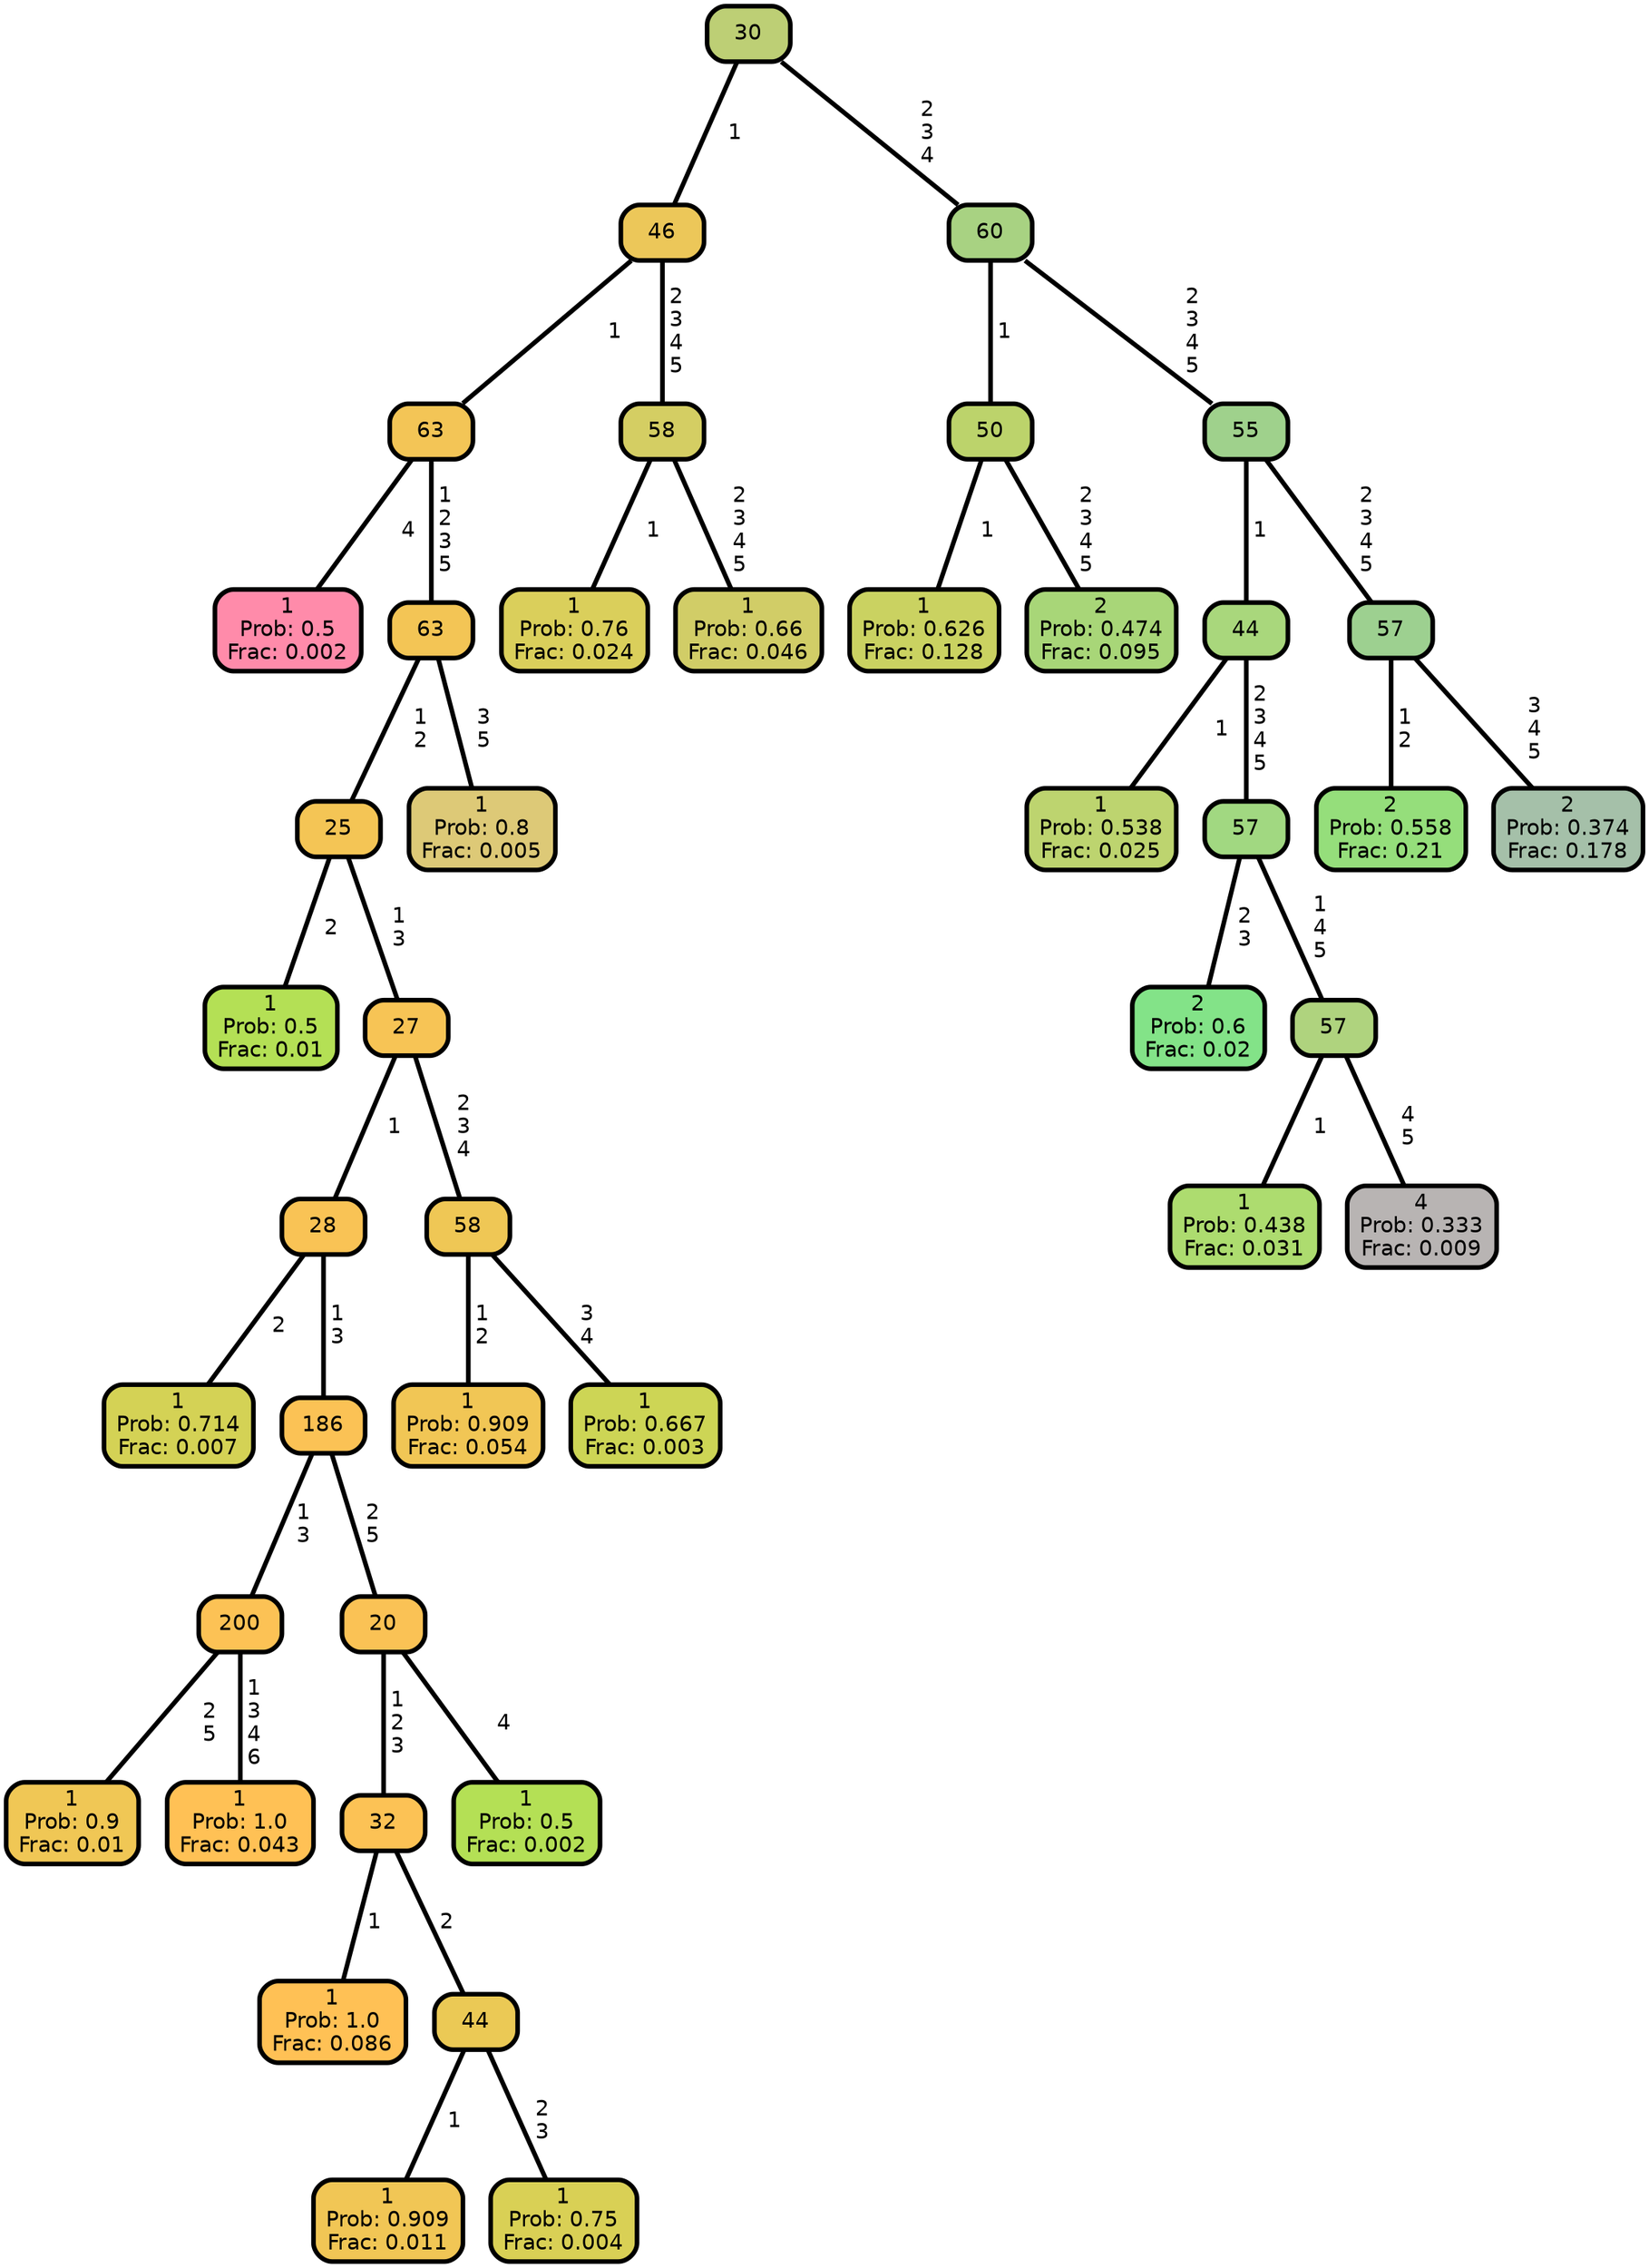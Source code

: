 graph Tree {
node [shape=box, style="filled, rounded",color="black",penwidth="3",fontcolor="black",                 fontname=helvetica] ;
graph [ranksep="0 equally", splines=straight,                 bgcolor=transparent, dpi=200] ;
edge [fontname=helvetica, color=black] ;
0 [label="1
Prob: 0.5
Frac: 0.002", fillcolor="#ff8baa"] ;
1 [label="63", fillcolor="#f3c556"] ;
2 [label="1
Prob: 0.5
Frac: 0.01", fillcolor="#b4e055"] ;
3 [label="25", fillcolor="#f4c555"] ;
4 [label="1
Prob: 0.714
Frac: 0.007", fillcolor="#d4d255"] ;
5 [label="28", fillcolor="#f9c355"] ;
6 [label="1
Prob: 0.9
Frac: 0.01", fillcolor="#f0c755"] ;
7 [label="200", fillcolor="#fcc255"] ;
8 [label="1
Prob: 1.0
Frac: 0.043", fillcolor="#ffc155"] ;
9 [label="186", fillcolor="#fbc255"] ;
10 [label="1
Prob: 1.0
Frac: 0.086", fillcolor="#ffc155"] ;
11 [label="32", fillcolor="#fcc255"] ;
12 [label="1
Prob: 0.909
Frac: 0.011", fillcolor="#f1c655"] ;
13 [label="44", fillcolor="#ebc955"] ;
14 [label="1
Prob: 0.75
Frac: 0.004", fillcolor="#d9d055"] ;
15 [label="20", fillcolor="#fac255"] ;
16 [label="1
Prob: 0.5
Frac: 0.002", fillcolor="#b4e055"] ;
17 [label="27", fillcolor="#f7c455"] ;
18 [label="1
Prob: 0.909
Frac: 0.054", fillcolor="#f1c655"] ;
19 [label="58", fillcolor="#efc755"] ;
20 [label="1
Prob: 0.667
Frac: 0.003", fillcolor="#cdd555"] ;
21 [label="63", fillcolor="#f3c555"] ;
22 [label="1
Prob: 0.8
Frac: 0.005", fillcolor="#ddc977"] ;
23 [label="46", fillcolor="#ecc759"] ;
24 [label="1
Prob: 0.76
Frac: 0.024", fillcolor="#dacf5b"] ;
25 [label="58", fillcolor="#d4ce63"] ;
26 [label="1
Prob: 0.66
Frac: 0.046", fillcolor="#d1cd67"] ;
27 [label="30", fillcolor="#bdcf75"] ;
28 [label="1
Prob: 0.626
Frac: 0.128", fillcolor="#cad261"] ;
29 [label="50", fillcolor="#bcd36b"] ;
30 [label="2
Prob: 0.474
Frac: 0.095", fillcolor="#a8d678"] ;
31 [label="60", fillcolor="#a8d282"] ;
32 [label="1
Prob: 0.538
Frac: 0.025", fillcolor="#bdd46f"] ;
33 [label="44", fillcolor="#a9d77c"] ;
34 [label="2
Prob: 0.6
Frac: 0.02", fillcolor="#83e388"] ;
35 [label="57", fillcolor="#a1d881"] ;
36 [label="1
Prob: 0.438
Frac: 0.031", fillcolor="#addc6f"] ;
37 [label="57", fillcolor="#afd37e"] ;
38 [label="4
Prob: 0.333
Frac: 0.009", fillcolor="#b8b4b3"] ;
39 [label="55", fillcolor="#9fd18c"] ;
40 [label="2
Prob: 0.558
Frac: 0.21", fillcolor="#95de7b"] ;
41 [label="57", fillcolor="#9dd090"] ;
42 [label="2
Prob: 0.374
Frac: 0.178", fillcolor="#a5c0a9"] ;
1 -- 0 [label=" 4",penwidth=3] ;
1 -- 21 [label=" 1\n 2\n 3\n 5",penwidth=3] ;
3 -- 2 [label=" 2",penwidth=3] ;
3 -- 17 [label=" 1\n 3",penwidth=3] ;
5 -- 4 [label=" 2",penwidth=3] ;
5 -- 9 [label=" 1\n 3",penwidth=3] ;
7 -- 6 [label=" 2\n 5",penwidth=3] ;
7 -- 8 [label=" 1\n 3\n 4\n 6",penwidth=3] ;
9 -- 7 [label=" 1\n 3",penwidth=3] ;
9 -- 15 [label=" 2\n 5",penwidth=3] ;
11 -- 10 [label=" 1",penwidth=3] ;
11 -- 13 [label=" 2",penwidth=3] ;
13 -- 12 [label=" 1",penwidth=3] ;
13 -- 14 [label=" 2\n 3",penwidth=3] ;
15 -- 11 [label=" 1\n 2\n 3",penwidth=3] ;
15 -- 16 [label=" 4",penwidth=3] ;
17 -- 5 [label=" 1",penwidth=3] ;
17 -- 19 [label=" 2\n 3\n 4",penwidth=3] ;
19 -- 18 [label=" 1\n 2",penwidth=3] ;
19 -- 20 [label=" 3\n 4",penwidth=3] ;
21 -- 3 [label=" 1\n 2",penwidth=3] ;
21 -- 22 [label=" 3\n 5",penwidth=3] ;
23 -- 1 [label=" 1",penwidth=3] ;
23 -- 25 [label=" 2\n 3\n 4\n 5",penwidth=3] ;
25 -- 24 [label=" 1",penwidth=3] ;
25 -- 26 [label=" 2\n 3\n 4\n 5",penwidth=3] ;
27 -- 23 [label=" 1",penwidth=3] ;
27 -- 31 [label=" 2\n 3\n 4",penwidth=3] ;
29 -- 28 [label=" 1",penwidth=3] ;
29 -- 30 [label=" 2\n 3\n 4\n 5",penwidth=3] ;
31 -- 29 [label=" 1",penwidth=3] ;
31 -- 39 [label=" 2\n 3\n 4\n 5",penwidth=3] ;
33 -- 32 [label=" 1",penwidth=3] ;
33 -- 35 [label=" 2\n 3\n 4\n 5",penwidth=3] ;
35 -- 34 [label=" 2\n 3",penwidth=3] ;
35 -- 37 [label=" 1\n 4\n 5",penwidth=3] ;
37 -- 36 [label=" 1",penwidth=3] ;
37 -- 38 [label=" 4\n 5",penwidth=3] ;
39 -- 33 [label=" 1",penwidth=3] ;
39 -- 41 [label=" 2\n 3\n 4\n 5",penwidth=3] ;
41 -- 40 [label=" 1\n 2",penwidth=3] ;
41 -- 42 [label=" 3\n 4\n 5",penwidth=3] ;
{rank = same;}}